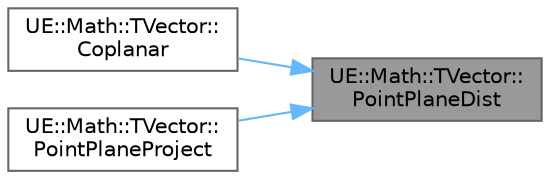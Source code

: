 digraph "UE::Math::TVector::PointPlaneDist"
{
 // INTERACTIVE_SVG=YES
 // LATEX_PDF_SIZE
  bgcolor="transparent";
  edge [fontname=Helvetica,fontsize=10,labelfontname=Helvetica,labelfontsize=10];
  node [fontname=Helvetica,fontsize=10,shape=box,height=0.2,width=0.4];
  rankdir="RL";
  Node1 [id="Node000001",label="UE::Math::TVector::\lPointPlaneDist",height=0.2,width=0.4,color="gray40", fillcolor="grey60", style="filled", fontcolor="black",tooltip="Calculate the signed distance (in the direction of the normal) between a point and a plane."];
  Node1 -> Node2 [id="edge1_Node000001_Node000002",dir="back",color="steelblue1",style="solid",tooltip=" "];
  Node2 [id="Node000002",label="UE::Math::TVector::\lCoplanar",height=0.2,width=0.4,color="grey40", fillcolor="white", style="filled",URL="$de/d77/structUE_1_1Math_1_1TVector.html#af045daf66b71264acb716f70e1e47fcd",tooltip="See if two planes are coplanar."];
  Node1 -> Node3 [id="edge2_Node000001_Node000003",dir="back",color="steelblue1",style="solid",tooltip=" "];
  Node3 [id="Node000003",label="UE::Math::TVector::\lPointPlaneProject",height=0.2,width=0.4,color="grey40", fillcolor="white", style="filled",URL="$de/d77/structUE_1_1Math_1_1TVector.html#a7e502c72258c8951d7a07b08a1549351",tooltip="Calculate the projection of a point on the plane defined by PlaneBase and PlaneNormal."];
}
